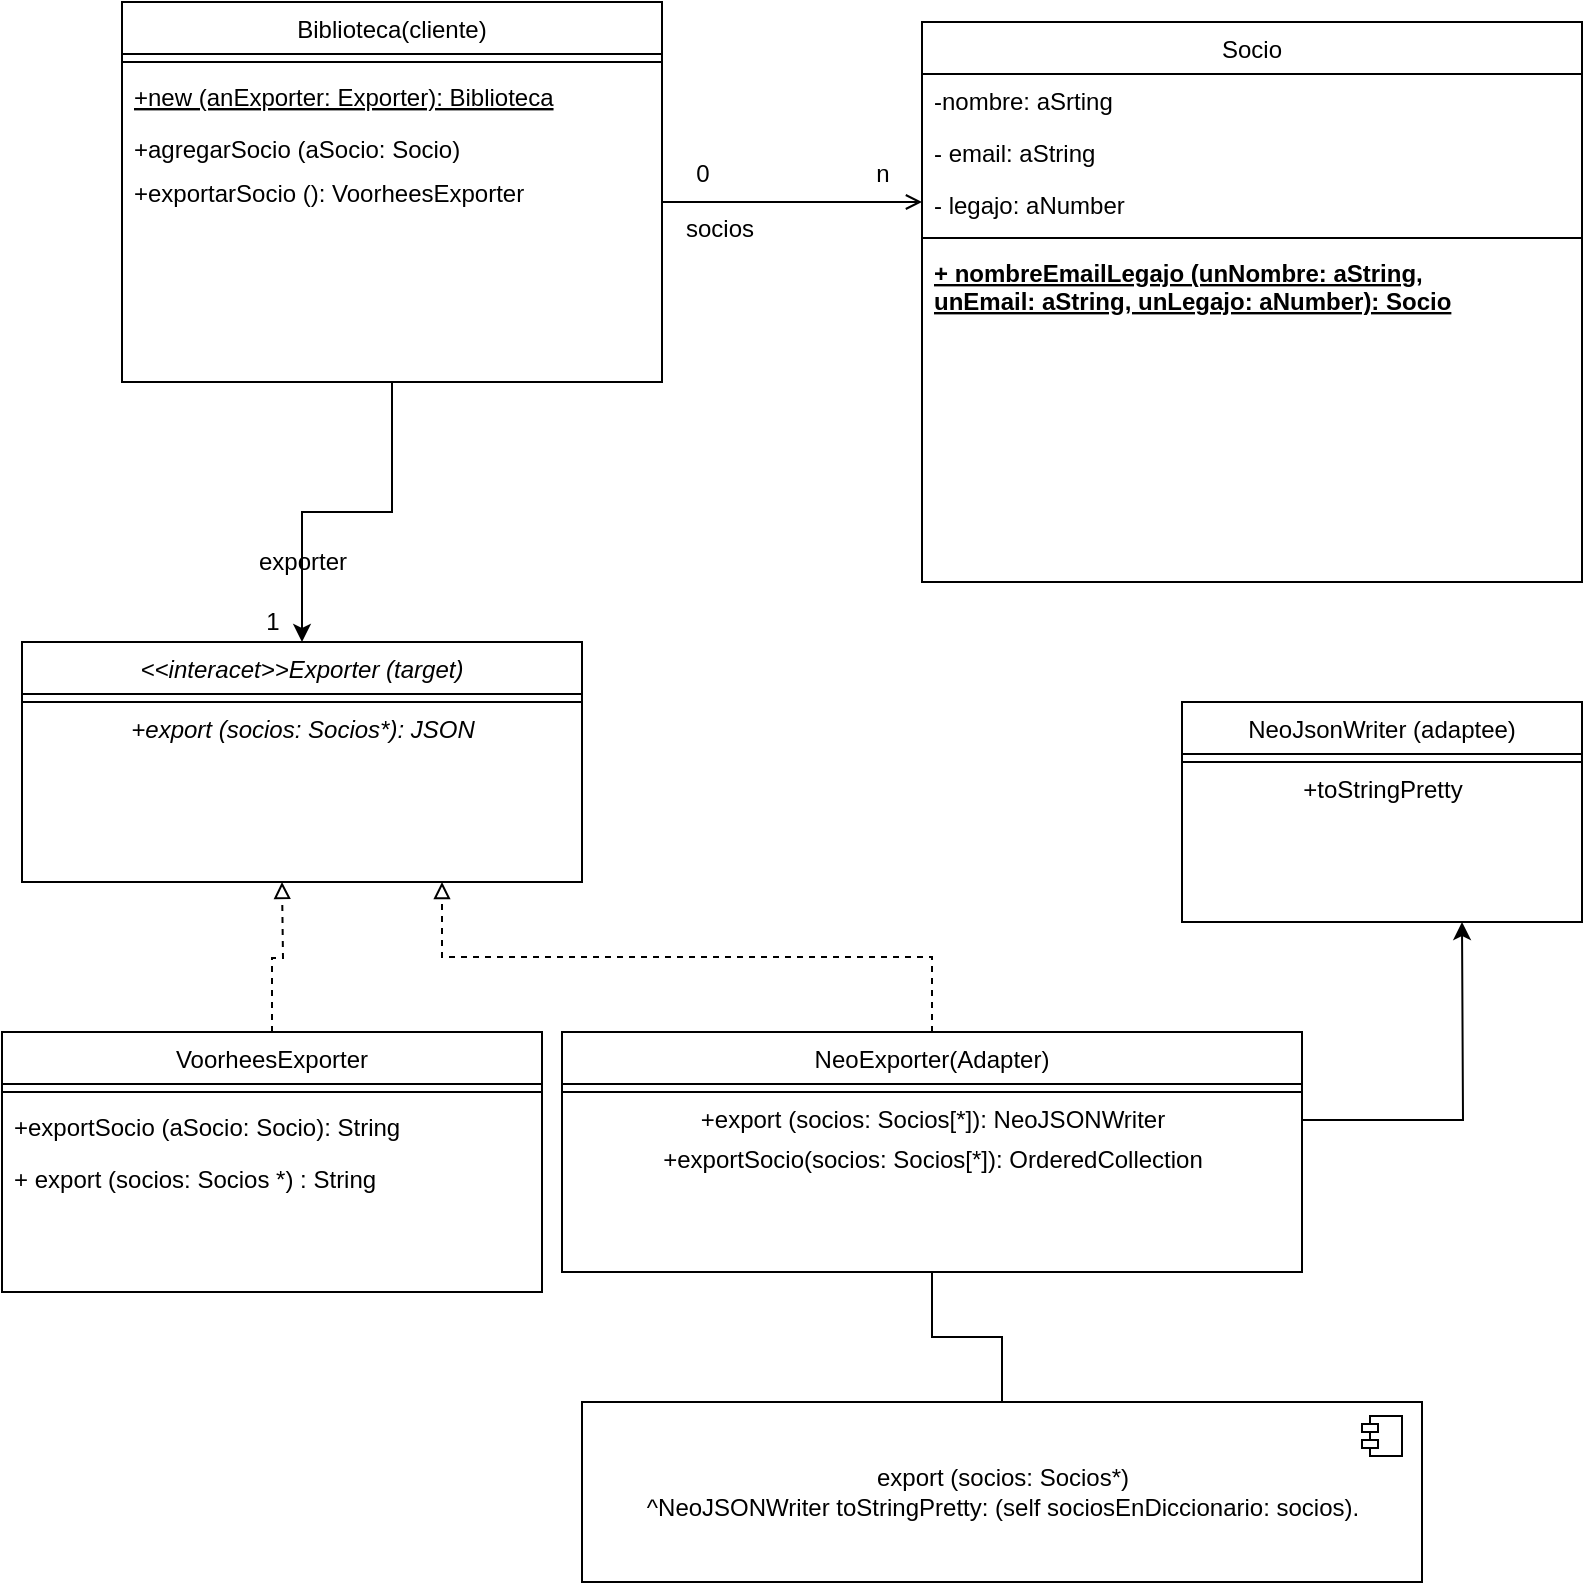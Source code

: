 <mxfile version="13.1.3" type="device"><diagram id="C5RBs43oDa-KdzZeNtuy" name="Page-1"><mxGraphModel dx="1355" dy="776" grid="1" gridSize="10" guides="1" tooltips="1" connect="1" arrows="1" fold="1" page="1" pageScale="1" pageWidth="827" pageHeight="1169" math="0" shadow="0"><root><mxCell id="WIyWlLk6GJQsqaUBKTNV-0"/><mxCell id="WIyWlLk6GJQsqaUBKTNV-1" parent="WIyWlLk6GJQsqaUBKTNV-0"/><mxCell id="zkfFHV4jXpPFQw0GAbJ--26" value="" style="endArrow=open;shadow=0;strokeWidth=1;strokeColor=#000000;rounded=0;endFill=1;edgeStyle=elbowEdgeStyle;elbow=vertical;" parent="WIyWlLk6GJQsqaUBKTNV-1" source="zkfFHV4jXpPFQw0GAbJ--0" target="zkfFHV4jXpPFQw0GAbJ--17" edge="1"><mxGeometry x="0.5" y="41" relative="1" as="geometry"><mxPoint x="380" y="192" as="sourcePoint"/><mxPoint x="540" y="192" as="targetPoint"/><mxPoint x="-40" y="32" as="offset"/></mxGeometry></mxCell><mxCell id="zkfFHV4jXpPFQw0GAbJ--27" value="socios " style="resizable=0;align=left;verticalAlign=bottom;labelBackgroundColor=none;fontSize=12;" parent="zkfFHV4jXpPFQw0GAbJ--26" connectable="0" vertex="1"><mxGeometry x="-1" relative="1" as="geometry"><mxPoint x="10" y="22" as="offset"/></mxGeometry></mxCell><mxCell id="zkfFHV4jXpPFQw0GAbJ--17" value="Socio" style="swimlane;fontStyle=0;align=center;verticalAlign=top;childLayout=stackLayout;horizontal=1;startSize=26;horizontalStack=0;resizeParent=1;resizeLast=0;collapsible=1;marginBottom=0;rounded=0;shadow=0;strokeWidth=1;" parent="WIyWlLk6GJQsqaUBKTNV-1" vertex="1"><mxGeometry x="470" y="80" width="330" height="280" as="geometry"><mxRectangle x="550" y="140" width="160" height="26" as="alternateBounds"/></mxGeometry></mxCell><mxCell id="zkfFHV4jXpPFQw0GAbJ--18" value="-nombre: aSrting" style="text;align=left;verticalAlign=top;spacingLeft=4;spacingRight=4;overflow=hidden;rotatable=0;points=[[0,0.5],[1,0.5]];portConstraint=eastwest;" parent="zkfFHV4jXpPFQw0GAbJ--17" vertex="1"><mxGeometry y="26" width="330" height="26" as="geometry"/></mxCell><mxCell id="zkfFHV4jXpPFQw0GAbJ--19" value="- email: aString" style="text;align=left;verticalAlign=top;spacingLeft=4;spacingRight=4;overflow=hidden;rotatable=0;points=[[0,0.5],[1,0.5]];portConstraint=eastwest;rounded=0;shadow=0;html=0;" parent="zkfFHV4jXpPFQw0GAbJ--17" vertex="1"><mxGeometry y="52" width="330" height="26" as="geometry"/></mxCell><mxCell id="zkfFHV4jXpPFQw0GAbJ--20" value="- legajo: aNumber" style="text;align=left;verticalAlign=top;spacingLeft=4;spacingRight=4;overflow=hidden;rotatable=0;points=[[0,0.5],[1,0.5]];portConstraint=eastwest;rounded=0;shadow=0;html=0;" parent="zkfFHV4jXpPFQw0GAbJ--17" vertex="1"><mxGeometry y="78" width="330" height="26" as="geometry"/></mxCell><mxCell id="zkfFHV4jXpPFQw0GAbJ--23" value="" style="line;html=1;strokeWidth=1;align=left;verticalAlign=middle;spacingTop=-1;spacingLeft=3;spacingRight=3;rotatable=0;labelPosition=right;points=[];portConstraint=eastwest;" parent="zkfFHV4jXpPFQw0GAbJ--17" vertex="1"><mxGeometry y="104" width="330" height="8" as="geometry"/></mxCell><mxCell id="zkfFHV4jXpPFQw0GAbJ--25" value="+ nombreEmailLegajo (unNombre: aString,&#xA; unEmail: aString, unLegajo: aNumber): Socio" style="text;align=left;verticalAlign=top;spacingLeft=4;spacingRight=4;overflow=hidden;rotatable=0;points=[[0,0.5],[1,0.5]];portConstraint=eastwest;fontStyle=5" parent="zkfFHV4jXpPFQw0GAbJ--17" vertex="1"><mxGeometry y="112" width="330" height="46" as="geometry"/></mxCell><mxCell id="gYahF0y4hdb8EJ23rVEH-3" value="+exportarSocio (): VoorheesExporter" style="text;strokeColor=none;fillColor=none;align=left;verticalAlign=top;spacingLeft=4;spacingRight=4;overflow=hidden;rotatable=0;points=[[0,0.5],[1,0.5]];portConstraint=eastwest;" parent="WIyWlLk6GJQsqaUBKTNV-1" vertex="1"><mxGeometry x="70" y="152" width="250" height="26" as="geometry"/></mxCell><mxCell id="gYahF0y4hdb8EJ23rVEH-20" style="edgeStyle=orthogonalEdgeStyle;rounded=0;orthogonalLoop=1;jettySize=auto;html=1;" parent="WIyWlLk6GJQsqaUBKTNV-1" source="zkfFHV4jXpPFQw0GAbJ--0" target="gYahF0y4hdb8EJ23rVEH-17" edge="1"><mxGeometry relative="1" as="geometry"/></mxCell><mxCell id="zkfFHV4jXpPFQw0GAbJ--0" value="Biblioteca(cliente)" style="swimlane;fontStyle=0;align=center;verticalAlign=top;childLayout=stackLayout;horizontal=1;startSize=26;horizontalStack=0;resizeParent=1;resizeLast=0;collapsible=1;marginBottom=0;rounded=0;shadow=0;strokeWidth=1;" parent="WIyWlLk6GJQsqaUBKTNV-1" vertex="1"><mxGeometry x="70" y="70" width="270" height="190" as="geometry"><mxRectangle x="230" y="140" width="160" height="26" as="alternateBounds"/></mxGeometry></mxCell><mxCell id="zkfFHV4jXpPFQw0GAbJ--4" value="" style="line;html=1;strokeWidth=1;align=left;verticalAlign=middle;spacingTop=-1;spacingLeft=3;spacingRight=3;rotatable=0;labelPosition=right;points=[];portConstraint=eastwest;" parent="zkfFHV4jXpPFQw0GAbJ--0" vertex="1"><mxGeometry y="26" width="270" height="8" as="geometry"/></mxCell><mxCell id="zkfFHV4jXpPFQw0GAbJ--5" value="+new (anExporter: Exporter): Biblioteca" style="text;align=left;verticalAlign=top;spacingLeft=4;spacingRight=4;overflow=hidden;rotatable=0;points=[[0,0.5],[1,0.5]];portConstraint=eastwest;fontStyle=4" parent="zkfFHV4jXpPFQw0GAbJ--0" vertex="1"><mxGeometry y="34" width="270" height="26" as="geometry"/></mxCell><mxCell id="hW5ww1SBh4t9-6g0_Wj2-5" value="+agregarSocio (aSocio: Socio)" style="text;align=left;verticalAlign=top;spacingLeft=4;spacingRight=4;overflow=hidden;rotatable=0;points=[[0,0.5],[1,0.5]];portConstraint=eastwest;" vertex="1" parent="zkfFHV4jXpPFQw0GAbJ--0"><mxGeometry y="60" width="270" height="26" as="geometry"/></mxCell><mxCell id="gYahF0y4hdb8EJ23rVEH-23" style="edgeStyle=orthogonalEdgeStyle;rounded=0;orthogonalLoop=1;jettySize=auto;html=1;endArrow=block;endFill=0;dashed=1;" parent="WIyWlLk6GJQsqaUBKTNV-1" source="zkfFHV4jXpPFQw0GAbJ--6" edge="1"><mxGeometry relative="1" as="geometry"><mxPoint x="150" y="510" as="targetPoint"/></mxGeometry></mxCell><mxCell id="gYahF0y4hdb8EJ23rVEH-22" style="edgeStyle=orthogonalEdgeStyle;rounded=0;orthogonalLoop=1;jettySize=auto;html=1;entryX=0.75;entryY=1;entryDx=0;entryDy=0;endArrow=block;endFill=0;dashed=1;" parent="WIyWlLk6GJQsqaUBKTNV-1" source="gYahF0y4hdb8EJ23rVEH-10" target="gYahF0y4hdb8EJ23rVEH-17" edge="1"><mxGeometry relative="1" as="geometry"/></mxCell><mxCell id="gYahF0y4hdb8EJ23rVEH-21" value="exporter" style="text;html=1;align=center;verticalAlign=middle;resizable=0;points=[];autosize=1;" parent="WIyWlLk6GJQsqaUBKTNV-1" vertex="1"><mxGeometry x="125" y="340" width="70" height="20" as="geometry"/></mxCell><mxCell id="gYahF0y4hdb8EJ23rVEH-36" style="edgeStyle=orthogonalEdgeStyle;rounded=0;orthogonalLoop=1;jettySize=auto;html=1;endArrow=none;endFill=0;" parent="WIyWlLk6GJQsqaUBKTNV-1" source="gYahF0y4hdb8EJ23rVEH-34" target="gYahF0y4hdb8EJ23rVEH-10" edge="1"><mxGeometry relative="1" as="geometry"/></mxCell><mxCell id="gYahF0y4hdb8EJ23rVEH-34" value="&lt;div&gt;export (socios: Socios*)&lt;br&gt;&lt;/div&gt;&lt;div&gt;^NeoJSONWriter toStringPretty: (self sociosEnDiccionario: socios).&lt;/div&gt;" style="html=1;dropTarget=0;" parent="WIyWlLk6GJQsqaUBKTNV-1" vertex="1"><mxGeometry x="300" y="770" width="420" height="90" as="geometry"/></mxCell><mxCell id="gYahF0y4hdb8EJ23rVEH-35" value="" style="shape=component;jettyWidth=8;jettyHeight=4;" parent="gYahF0y4hdb8EJ23rVEH-34" vertex="1"><mxGeometry x="1" width="20" height="20" relative="1" as="geometry"><mxPoint x="-30" y="7" as="offset"/></mxGeometry></mxCell><mxCell id="gYahF0y4hdb8EJ23rVEH-17" value="&lt;&lt;interacet&gt;&gt;Exporter (target)" style="swimlane;fontStyle=2;align=center;verticalAlign=top;childLayout=stackLayout;horizontal=1;startSize=26;horizontalStack=0;resizeParent=1;resizeLast=0;collapsible=1;marginBottom=0;rounded=0;shadow=0;strokeWidth=1;" parent="WIyWlLk6GJQsqaUBKTNV-1" vertex="1"><mxGeometry x="20" y="390" width="280" height="120" as="geometry"><mxRectangle x="340" y="380" width="170" height="26" as="alternateBounds"/></mxGeometry></mxCell><mxCell id="gYahF0y4hdb8EJ23rVEH-18" value="" style="line;html=1;strokeWidth=1;align=left;verticalAlign=middle;spacingTop=-1;spacingLeft=3;spacingRight=3;rotatable=0;labelPosition=right;points=[];portConstraint=eastwest;" parent="gYahF0y4hdb8EJ23rVEH-17" vertex="1"><mxGeometry y="26" width="280" height="8" as="geometry"/></mxCell><mxCell id="gYahF0y4hdb8EJ23rVEH-19" value="&lt;i&gt;+export (socios: Socios*): JSON&lt;/i&gt;" style="text;html=1;align=center;verticalAlign=middle;resizable=0;points=[];autosize=1;" parent="gYahF0y4hdb8EJ23rVEH-17" vertex="1"><mxGeometry y="34" width="280" height="20" as="geometry"/></mxCell><mxCell id="zkfFHV4jXpPFQw0GAbJ--6" value="VoorheesExporter" style="swimlane;fontStyle=0;align=center;verticalAlign=top;childLayout=stackLayout;horizontal=1;startSize=26;horizontalStack=0;resizeParent=1;resizeLast=0;collapsible=1;marginBottom=0;rounded=0;shadow=0;strokeWidth=1;" parent="WIyWlLk6GJQsqaUBKTNV-1" vertex="1"><mxGeometry x="10" y="585" width="270" height="130" as="geometry"><mxRectangle x="130" y="380" width="160" height="26" as="alternateBounds"/></mxGeometry></mxCell><mxCell id="zkfFHV4jXpPFQw0GAbJ--9" value="" style="line;html=1;strokeWidth=1;align=left;verticalAlign=middle;spacingTop=-1;spacingLeft=3;spacingRight=3;rotatable=0;labelPosition=right;points=[];portConstraint=eastwest;" parent="zkfFHV4jXpPFQw0GAbJ--6" vertex="1"><mxGeometry y="26" width="270" height="8" as="geometry"/></mxCell><mxCell id="zkfFHV4jXpPFQw0GAbJ--10" value="+exportSocio (aSocio: Socio): String    " style="text;align=left;verticalAlign=top;spacingLeft=4;spacingRight=4;overflow=hidden;rotatable=0;points=[[0,0.5],[1,0.5]];portConstraint=eastwest;fontStyle=0" parent="zkfFHV4jXpPFQw0GAbJ--6" vertex="1"><mxGeometry y="34" width="270" height="26" as="geometry"/></mxCell><mxCell id="zkfFHV4jXpPFQw0GAbJ--11" value="+ export (socios: Socios *) : String" style="text;align=left;verticalAlign=top;spacingLeft=4;spacingRight=4;overflow=hidden;rotatable=0;points=[[0,0.5],[1,0.5]];portConstraint=eastwest;" parent="zkfFHV4jXpPFQw0GAbJ--6" vertex="1"><mxGeometry y="60" width="270" height="26" as="geometry"/></mxCell><mxCell id="zkfFHV4jXpPFQw0GAbJ--13" value="NeoJsonWriter (adaptee)" style="swimlane;fontStyle=0;align=center;verticalAlign=top;childLayout=stackLayout;horizontal=1;startSize=26;horizontalStack=0;resizeParent=1;resizeLast=0;collapsible=1;marginBottom=0;rounded=0;shadow=0;strokeWidth=1;" parent="WIyWlLk6GJQsqaUBKTNV-1" vertex="1"><mxGeometry x="600" y="420" width="200" height="110" as="geometry"><mxRectangle x="340" y="380" width="170" height="26" as="alternateBounds"/></mxGeometry></mxCell><mxCell id="zkfFHV4jXpPFQw0GAbJ--15" value="" style="line;html=1;strokeWidth=1;align=left;verticalAlign=middle;spacingTop=-1;spacingLeft=3;spacingRight=3;rotatable=0;labelPosition=right;points=[];portConstraint=eastwest;" parent="zkfFHV4jXpPFQw0GAbJ--13" vertex="1"><mxGeometry y="26" width="200" height="8" as="geometry"/></mxCell><mxCell id="gYahF0y4hdb8EJ23rVEH-5" value="+toStringPretty" style="text;html=1;align=center;verticalAlign=middle;resizable=0;points=[];autosize=1;" parent="zkfFHV4jXpPFQw0GAbJ--13" vertex="1"><mxGeometry y="34" width="200" height="20" as="geometry"/></mxCell><mxCell id="gYahF0y4hdb8EJ23rVEH-10" value="NeoExporter(Adapter)" style="swimlane;fontStyle=0;align=center;verticalAlign=top;childLayout=stackLayout;horizontal=1;startSize=26;horizontalStack=0;resizeParent=1;resizeLast=0;collapsible=1;marginBottom=0;rounded=0;shadow=0;strokeWidth=1;" parent="WIyWlLk6GJQsqaUBKTNV-1" vertex="1"><mxGeometry x="290" y="585" width="370" height="120" as="geometry"><mxRectangle x="340" y="380" width="170" height="26" as="alternateBounds"/></mxGeometry></mxCell><mxCell id="gYahF0y4hdb8EJ23rVEH-11" value="" style="line;html=1;strokeWidth=1;align=left;verticalAlign=middle;spacingTop=-1;spacingLeft=3;spacingRight=3;rotatable=0;labelPosition=right;points=[];portConstraint=eastwest;" parent="gYahF0y4hdb8EJ23rVEH-10" vertex="1"><mxGeometry y="26" width="370" height="8" as="geometry"/></mxCell><mxCell id="gYahF0y4hdb8EJ23rVEH-12" value="+export (socios: Socios[*]): NeoJSONWriter" style="text;html=1;align=center;verticalAlign=middle;resizable=0;points=[];autosize=1;" parent="gYahF0y4hdb8EJ23rVEH-10" vertex="1"><mxGeometry y="34" width="370" height="20" as="geometry"/></mxCell><mxCell id="gYahF0y4hdb8EJ23rVEH-28" value="+exportSocio(socios: Socios[*]): OrderedCollection" style="text;html=1;align=center;verticalAlign=middle;resizable=0;points=[];autosize=1;" parent="gYahF0y4hdb8EJ23rVEH-10" vertex="1"><mxGeometry y="54" width="370" height="20" as="geometry"/></mxCell><mxCell id="hW5ww1SBh4t9-6g0_Wj2-1" style="edgeStyle=orthogonalEdgeStyle;rounded=0;orthogonalLoop=1;jettySize=auto;html=1;" edge="1" parent="WIyWlLk6GJQsqaUBKTNV-1" source="gYahF0y4hdb8EJ23rVEH-12"><mxGeometry relative="1" as="geometry"><mxPoint x="740" y="530" as="targetPoint"/></mxGeometry></mxCell><mxCell id="hW5ww1SBh4t9-6g0_Wj2-2" value="0" style="text;html=1;align=center;verticalAlign=middle;resizable=0;points=[];autosize=1;" vertex="1" parent="WIyWlLk6GJQsqaUBKTNV-1"><mxGeometry x="350" y="146" width="20" height="20" as="geometry"/></mxCell><mxCell id="hW5ww1SBh4t9-6g0_Wj2-3" value="n" style="text;html=1;align=center;verticalAlign=middle;resizable=0;points=[];autosize=1;" vertex="1" parent="WIyWlLk6GJQsqaUBKTNV-1"><mxGeometry x="440" y="146" width="20" height="20" as="geometry"/></mxCell><mxCell id="hW5ww1SBh4t9-6g0_Wj2-4" value="1" style="text;html=1;align=center;verticalAlign=middle;resizable=0;points=[];autosize=1;" vertex="1" parent="WIyWlLk6GJQsqaUBKTNV-1"><mxGeometry x="135" y="370" width="20" height="20" as="geometry"/></mxCell></root></mxGraphModel></diagram></mxfile>